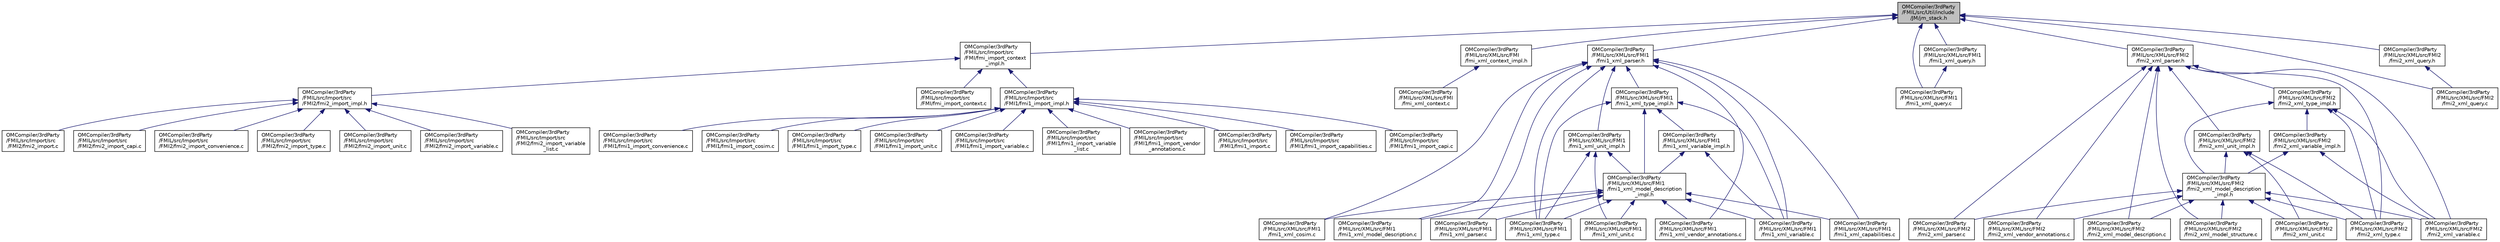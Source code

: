 digraph "OMCompiler/3rdParty/FMIL/src/Util/include/JM/jm_stack.h"
{
  edge [fontname="Helvetica",fontsize="10",labelfontname="Helvetica",labelfontsize="10"];
  node [fontname="Helvetica",fontsize="10",shape=record];
  Node9 [label="OMCompiler/3rdParty\l/FMIL/src/Util/include\l/JM/jm_stack.h",height=0.2,width=0.4,color="black", fillcolor="grey75", style="filled", fontcolor="black"];
  Node9 -> Node10 [dir="back",color="midnightblue",fontsize="10",style="solid",fontname="Helvetica"];
  Node10 [label="OMCompiler/3rdParty\l/FMIL/src/Import/src\l/FMI/fmi_import_context\l_impl.h",height=0.2,width=0.4,color="black", fillcolor="white", style="filled",URL="$d8/d00/fmi__import__context__impl_8h.html"];
  Node10 -> Node11 [dir="back",color="midnightblue",fontsize="10",style="solid",fontname="Helvetica"];
  Node11 [label="OMCompiler/3rdParty\l/FMIL/src/Import/src\l/FMI/fmi_import_context.c",height=0.2,width=0.4,color="black", fillcolor="white", style="filled",URL="$dd/d3b/fmi__import__context_8c.html"];
  Node10 -> Node12 [dir="back",color="midnightblue",fontsize="10",style="solid",fontname="Helvetica"];
  Node12 [label="OMCompiler/3rdParty\l/FMIL/src/Import/src\l/FMI1/fmi1_import_impl.h",height=0.2,width=0.4,color="black", fillcolor="white", style="filled",URL="$d8/d74/fmi1__import__impl_8h.html"];
  Node12 -> Node13 [dir="back",color="midnightblue",fontsize="10",style="solid",fontname="Helvetica"];
  Node13 [label="OMCompiler/3rdParty\l/FMIL/src/Import/src\l/FMI1/fmi1_import.c",height=0.2,width=0.4,color="black", fillcolor="white", style="filled",URL="$da/d13/fmi1__import_8c.html"];
  Node12 -> Node14 [dir="back",color="midnightblue",fontsize="10",style="solid",fontname="Helvetica"];
  Node14 [label="OMCompiler/3rdParty\l/FMIL/src/Import/src\l/FMI1/fmi1_import_capabilities.c",height=0.2,width=0.4,color="black", fillcolor="white", style="filled",URL="$df/d8f/fmi1__import__capabilities_8c.html"];
  Node12 -> Node15 [dir="back",color="midnightblue",fontsize="10",style="solid",fontname="Helvetica"];
  Node15 [label="OMCompiler/3rdParty\l/FMIL/src/Import/src\l/FMI1/fmi1_import_capi.c",height=0.2,width=0.4,color="black", fillcolor="white", style="filled",URL="$d2/ddd/fmi1__import__capi_8c.html"];
  Node12 -> Node16 [dir="back",color="midnightblue",fontsize="10",style="solid",fontname="Helvetica"];
  Node16 [label="OMCompiler/3rdParty\l/FMIL/src/Import/src\l/FMI1/fmi1_import_convenience.c",height=0.2,width=0.4,color="black", fillcolor="white", style="filled",URL="$dc/d11/fmi1__import__convenience_8c.html"];
  Node12 -> Node17 [dir="back",color="midnightblue",fontsize="10",style="solid",fontname="Helvetica"];
  Node17 [label="OMCompiler/3rdParty\l/FMIL/src/Import/src\l/FMI1/fmi1_import_cosim.c",height=0.2,width=0.4,color="black", fillcolor="white", style="filled",URL="$d5/d95/fmi1__import__cosim_8c.html"];
  Node12 -> Node18 [dir="back",color="midnightblue",fontsize="10",style="solid",fontname="Helvetica"];
  Node18 [label="OMCompiler/3rdParty\l/FMIL/src/Import/src\l/FMI1/fmi1_import_type.c",height=0.2,width=0.4,color="black", fillcolor="white", style="filled",URL="$dd/dd9/fmi1__import__type_8c.html"];
  Node12 -> Node19 [dir="back",color="midnightblue",fontsize="10",style="solid",fontname="Helvetica"];
  Node19 [label="OMCompiler/3rdParty\l/FMIL/src/Import/src\l/FMI1/fmi1_import_unit.c",height=0.2,width=0.4,color="black", fillcolor="white", style="filled",URL="$dd/d32/fmi1__import__unit_8c.html"];
  Node12 -> Node20 [dir="back",color="midnightblue",fontsize="10",style="solid",fontname="Helvetica"];
  Node20 [label="OMCompiler/3rdParty\l/FMIL/src/Import/src\l/FMI1/fmi1_import_variable.c",height=0.2,width=0.4,color="black", fillcolor="white", style="filled",URL="$d2/d8e/fmi1__import__variable_8c.html",tooltip="Methods to handle fmi1_import_variable_t. "];
  Node12 -> Node21 [dir="back",color="midnightblue",fontsize="10",style="solid",fontname="Helvetica"];
  Node21 [label="OMCompiler/3rdParty\l/FMIL/src/Import/src\l/FMI1/fmi1_import_variable\l_list.c",height=0.2,width=0.4,color="black", fillcolor="white", style="filled",URL="$d0/d91/fmi1__import__variable__list_8c.html"];
  Node12 -> Node22 [dir="back",color="midnightblue",fontsize="10",style="solid",fontname="Helvetica"];
  Node22 [label="OMCompiler/3rdParty\l/FMIL/src/Import/src\l/FMI1/fmi1_import_vendor\l_annotations.c",height=0.2,width=0.4,color="black", fillcolor="white", style="filled",URL="$db/d4e/fmi1__import__vendor__annotations_8c.html"];
  Node10 -> Node23 [dir="back",color="midnightblue",fontsize="10",style="solid",fontname="Helvetica"];
  Node23 [label="OMCompiler/3rdParty\l/FMIL/src/Import/src\l/FMI2/fmi2_import_impl.h",height=0.2,width=0.4,color="black", fillcolor="white", style="filled",URL="$d2/dd7/fmi2__import__impl_8h.html"];
  Node23 -> Node24 [dir="back",color="midnightblue",fontsize="10",style="solid",fontname="Helvetica"];
  Node24 [label="OMCompiler/3rdParty\l/FMIL/src/Import/src\l/FMI2/fmi2_import.c",height=0.2,width=0.4,color="black", fillcolor="white", style="filled",URL="$d3/df2/fmi2__import_8c.html"];
  Node23 -> Node25 [dir="back",color="midnightblue",fontsize="10",style="solid",fontname="Helvetica"];
  Node25 [label="OMCompiler/3rdParty\l/FMIL/src/Import/src\l/FMI2/fmi2_import_capi.c",height=0.2,width=0.4,color="black", fillcolor="white", style="filled",URL="$d0/de2/fmi2__import__capi_8c.html"];
  Node23 -> Node26 [dir="back",color="midnightblue",fontsize="10",style="solid",fontname="Helvetica"];
  Node26 [label="OMCompiler/3rdParty\l/FMIL/src/Import/src\l/FMI2/fmi2_import_convenience.c",height=0.2,width=0.4,color="black", fillcolor="white", style="filled",URL="$de/d3e/fmi2__import__convenience_8c.html"];
  Node23 -> Node27 [dir="back",color="midnightblue",fontsize="10",style="solid",fontname="Helvetica"];
  Node27 [label="OMCompiler/3rdParty\l/FMIL/src/Import/src\l/FMI2/fmi2_import_type.c",height=0.2,width=0.4,color="black", fillcolor="white", style="filled",URL="$db/d39/fmi2__import__type_8c.html"];
  Node23 -> Node28 [dir="back",color="midnightblue",fontsize="10",style="solid",fontname="Helvetica"];
  Node28 [label="OMCompiler/3rdParty\l/FMIL/src/Import/src\l/FMI2/fmi2_import_unit.c",height=0.2,width=0.4,color="black", fillcolor="white", style="filled",URL="$da/d5e/fmi2__import__unit_8c.html"];
  Node23 -> Node29 [dir="back",color="midnightblue",fontsize="10",style="solid",fontname="Helvetica"];
  Node29 [label="OMCompiler/3rdParty\l/FMIL/src/Import/src\l/FMI2/fmi2_import_variable.c",height=0.2,width=0.4,color="black", fillcolor="white", style="filled",URL="$d7/d5f/fmi2__import__variable_8c.html",tooltip="Methods to handle fmi2_import_variable_t. "];
  Node23 -> Node30 [dir="back",color="midnightblue",fontsize="10",style="solid",fontname="Helvetica"];
  Node30 [label="OMCompiler/3rdParty\l/FMIL/src/Import/src\l/FMI2/fmi2_import_variable\l_list.c",height=0.2,width=0.4,color="black", fillcolor="white", style="filled",URL="$d4/d63/fmi2__import__variable__list_8c.html"];
  Node9 -> Node31 [dir="back",color="midnightblue",fontsize="10",style="solid",fontname="Helvetica"];
  Node31 [label="OMCompiler/3rdParty\l/FMIL/src/XML/src/FMI\l/fmi_xml_context_impl.h",height=0.2,width=0.4,color="black", fillcolor="white", style="filled",URL="$d8/dee/fmi__xml__context__impl_8h.html"];
  Node31 -> Node32 [dir="back",color="midnightblue",fontsize="10",style="solid",fontname="Helvetica"];
  Node32 [label="OMCompiler/3rdParty\l/FMIL/src/XML/src/FMI\l/fmi_xml_context.c",height=0.2,width=0.4,color="black", fillcolor="white", style="filled",URL="$d8/ddf/fmi__xml__context_8c.html"];
  Node9 -> Node33 [dir="back",color="midnightblue",fontsize="10",style="solid",fontname="Helvetica"];
  Node33 [label="OMCompiler/3rdParty\l/FMIL/src/XML/src/FMI1\l/fmi1_xml_parser.h",height=0.2,width=0.4,color="black", fillcolor="white", style="filled",URL="$d2/d7d/fmi1__xml__parser_8h.html"];
  Node33 -> Node34 [dir="back",color="midnightblue",fontsize="10",style="solid",fontname="Helvetica"];
  Node34 [label="OMCompiler/3rdParty\l/FMIL/src/XML/src/FMI1\l/fmi1_xml_capabilities.c",height=0.2,width=0.4,color="black", fillcolor="white", style="filled",URL="$d8/d3b/fmi1__xml__capabilities_8c.html"];
  Node33 -> Node35 [dir="back",color="midnightblue",fontsize="10",style="solid",fontname="Helvetica"];
  Node35 [label="OMCompiler/3rdParty\l/FMIL/src/XML/src/FMI1\l/fmi1_xml_unit_impl.h",height=0.2,width=0.4,color="black", fillcolor="white", style="filled",URL="$dd/d45/fmi1__xml__unit__impl_8h.html"];
  Node35 -> Node36 [dir="back",color="midnightblue",fontsize="10",style="solid",fontname="Helvetica"];
  Node36 [label="OMCompiler/3rdParty\l/FMIL/src/XML/src/FMI1\l/fmi1_xml_model_description\l_impl.h",height=0.2,width=0.4,color="black", fillcolor="white", style="filled",URL="$df/da7/fmi1__xml__model__description__impl_8h.html"];
  Node36 -> Node34 [dir="back",color="midnightblue",fontsize="10",style="solid",fontname="Helvetica"];
  Node36 -> Node37 [dir="back",color="midnightblue",fontsize="10",style="solid",fontname="Helvetica"];
  Node37 [label="OMCompiler/3rdParty\l/FMIL/src/XML/src/FMI1\l/fmi1_xml_cosim.c",height=0.2,width=0.4,color="black", fillcolor="white", style="filled",URL="$db/d5b/fmi1__xml__cosim_8c.html"];
  Node36 -> Node38 [dir="back",color="midnightblue",fontsize="10",style="solid",fontname="Helvetica"];
  Node38 [label="OMCompiler/3rdParty\l/FMIL/src/XML/src/FMI1\l/fmi1_xml_model_description.c",height=0.2,width=0.4,color="black", fillcolor="white", style="filled",URL="$dd/da3/fmi1__xml__model__description_8c.html"];
  Node36 -> Node39 [dir="back",color="midnightblue",fontsize="10",style="solid",fontname="Helvetica"];
  Node39 [label="OMCompiler/3rdParty\l/FMIL/src/XML/src/FMI1\l/fmi1_xml_parser.c",height=0.2,width=0.4,color="black", fillcolor="white", style="filled",URL="$d0/d34/fmi1__xml__parser_8c.html"];
  Node36 -> Node40 [dir="back",color="midnightblue",fontsize="10",style="solid",fontname="Helvetica"];
  Node40 [label="OMCompiler/3rdParty\l/FMIL/src/XML/src/FMI1\l/fmi1_xml_type.c",height=0.2,width=0.4,color="black", fillcolor="white", style="filled",URL="$d2/d37/fmi1__xml__type_8c.html"];
  Node36 -> Node41 [dir="back",color="midnightblue",fontsize="10",style="solid",fontname="Helvetica"];
  Node41 [label="OMCompiler/3rdParty\l/FMIL/src/XML/src/FMI1\l/fmi1_xml_unit.c",height=0.2,width=0.4,color="black", fillcolor="white", style="filled",URL="$da/d8a/fmi1__xml__unit_8c.html"];
  Node36 -> Node42 [dir="back",color="midnightblue",fontsize="10",style="solid",fontname="Helvetica"];
  Node42 [label="OMCompiler/3rdParty\l/FMIL/src/XML/src/FMI1\l/fmi1_xml_variable.c",height=0.2,width=0.4,color="black", fillcolor="white", style="filled",URL="$d9/d42/fmi1__xml__variable_8c.html"];
  Node36 -> Node43 [dir="back",color="midnightblue",fontsize="10",style="solid",fontname="Helvetica"];
  Node43 [label="OMCompiler/3rdParty\l/FMIL/src/XML/src/FMI1\l/fmi1_xml_vendor_annotations.c",height=0.2,width=0.4,color="black", fillcolor="white", style="filled",URL="$de/de6/fmi1__xml__vendor__annotations_8c.html"];
  Node35 -> Node40 [dir="back",color="midnightblue",fontsize="10",style="solid",fontname="Helvetica"];
  Node35 -> Node41 [dir="back",color="midnightblue",fontsize="10",style="solid",fontname="Helvetica"];
  Node33 -> Node44 [dir="back",color="midnightblue",fontsize="10",style="solid",fontname="Helvetica"];
  Node44 [label="OMCompiler/3rdParty\l/FMIL/src/XML/src/FMI1\l/fmi1_xml_type_impl.h",height=0.2,width=0.4,color="black", fillcolor="white", style="filled",URL="$d5/d0a/fmi1__xml__type__impl_8h.html"];
  Node44 -> Node36 [dir="back",color="midnightblue",fontsize="10",style="solid",fontname="Helvetica"];
  Node44 -> Node45 [dir="back",color="midnightblue",fontsize="10",style="solid",fontname="Helvetica"];
  Node45 [label="OMCompiler/3rdParty\l/FMIL/src/XML/src/FMI1\l/fmi1_xml_variable_impl.h",height=0.2,width=0.4,color="black", fillcolor="white", style="filled",URL="$da/d8d/fmi1__xml__variable__impl_8h.html"];
  Node45 -> Node36 [dir="back",color="midnightblue",fontsize="10",style="solid",fontname="Helvetica"];
  Node45 -> Node42 [dir="back",color="midnightblue",fontsize="10",style="solid",fontname="Helvetica"];
  Node44 -> Node40 [dir="back",color="midnightblue",fontsize="10",style="solid",fontname="Helvetica"];
  Node44 -> Node42 [dir="back",color="midnightblue",fontsize="10",style="solid",fontname="Helvetica"];
  Node33 -> Node37 [dir="back",color="midnightblue",fontsize="10",style="solid",fontname="Helvetica"];
  Node33 -> Node38 [dir="back",color="midnightblue",fontsize="10",style="solid",fontname="Helvetica"];
  Node33 -> Node39 [dir="back",color="midnightblue",fontsize="10",style="solid",fontname="Helvetica"];
  Node33 -> Node40 [dir="back",color="midnightblue",fontsize="10",style="solid",fontname="Helvetica"];
  Node33 -> Node42 [dir="back",color="midnightblue",fontsize="10",style="solid",fontname="Helvetica"];
  Node33 -> Node43 [dir="back",color="midnightblue",fontsize="10",style="solid",fontname="Helvetica"];
  Node9 -> Node46 [dir="back",color="midnightblue",fontsize="10",style="solid",fontname="Helvetica"];
  Node46 [label="OMCompiler/3rdParty\l/FMIL/src/XML/src/FMI1\l/fmi1_xml_query.c",height=0.2,width=0.4,color="black", fillcolor="white", style="filled",URL="$d2/dfd/fmi1__xml__query_8c.html"];
  Node9 -> Node47 [dir="back",color="midnightblue",fontsize="10",style="solid",fontname="Helvetica"];
  Node47 [label="OMCompiler/3rdParty\l/FMIL/src/XML/src/FMI1\l/fmi1_xml_query.h",height=0.2,width=0.4,color="black", fillcolor="white", style="filled",URL="$d2/d11/fmi1__xml__query_8h.html"];
  Node47 -> Node46 [dir="back",color="midnightblue",fontsize="10",style="solid",fontname="Helvetica"];
  Node9 -> Node48 [dir="back",color="midnightblue",fontsize="10",style="solid",fontname="Helvetica"];
  Node48 [label="OMCompiler/3rdParty\l/FMIL/src/XML/src/FMI2\l/fmi2_xml_parser.h",height=0.2,width=0.4,color="black", fillcolor="white", style="filled",URL="$d0/de5/fmi2__xml__parser_8h.html"];
  Node48 -> Node49 [dir="back",color="midnightblue",fontsize="10",style="solid",fontname="Helvetica"];
  Node49 [label="OMCompiler/3rdParty\l/FMIL/src/XML/src/FMI2\l/fmi2_xml_unit_impl.h",height=0.2,width=0.4,color="black", fillcolor="white", style="filled",URL="$d5/d64/fmi2__xml__unit__impl_8h.html"];
  Node49 -> Node50 [dir="back",color="midnightblue",fontsize="10",style="solid",fontname="Helvetica"];
  Node50 [label="OMCompiler/3rdParty\l/FMIL/src/XML/src/FMI2\l/fmi2_xml_model_description\l_impl.h",height=0.2,width=0.4,color="black", fillcolor="white", style="filled",URL="$da/d37/fmi2__xml__model__description__impl_8h.html"];
  Node50 -> Node51 [dir="back",color="midnightblue",fontsize="10",style="solid",fontname="Helvetica"];
  Node51 [label="OMCompiler/3rdParty\l/FMIL/src/XML/src/FMI2\l/fmi2_xml_model_description.c",height=0.2,width=0.4,color="black", fillcolor="white", style="filled",URL="$dc/d54/fmi2__xml__model__description_8c.html"];
  Node50 -> Node52 [dir="back",color="midnightblue",fontsize="10",style="solid",fontname="Helvetica"];
  Node52 [label="OMCompiler/3rdParty\l/FMIL/src/XML/src/FMI2\l/fmi2_xml_model_structure.c",height=0.2,width=0.4,color="black", fillcolor="white", style="filled",URL="$d4/d3e/fmi2__xml__model__structure_8c.html",tooltip="Implementation for the model structure interface. "];
  Node50 -> Node53 [dir="back",color="midnightblue",fontsize="10",style="solid",fontname="Helvetica"];
  Node53 [label="OMCompiler/3rdParty\l/FMIL/src/XML/src/FMI2\l/fmi2_xml_parser.c",height=0.2,width=0.4,color="black", fillcolor="white", style="filled",URL="$d0/d8b/fmi2__xml__parser_8c.html"];
  Node50 -> Node54 [dir="back",color="midnightblue",fontsize="10",style="solid",fontname="Helvetica"];
  Node54 [label="OMCompiler/3rdParty\l/FMIL/src/XML/src/FMI2\l/fmi2_xml_type.c",height=0.2,width=0.4,color="black", fillcolor="white", style="filled",URL="$dd/d01/fmi2__xml__type_8c.html"];
  Node50 -> Node55 [dir="back",color="midnightblue",fontsize="10",style="solid",fontname="Helvetica"];
  Node55 [label="OMCompiler/3rdParty\l/FMIL/src/XML/src/FMI2\l/fmi2_xml_unit.c",height=0.2,width=0.4,color="black", fillcolor="white", style="filled",URL="$df/dae/fmi2__xml__unit_8c.html"];
  Node50 -> Node56 [dir="back",color="midnightblue",fontsize="10",style="solid",fontname="Helvetica"];
  Node56 [label="OMCompiler/3rdParty\l/FMIL/src/XML/src/FMI2\l/fmi2_xml_variable.c",height=0.2,width=0.4,color="black", fillcolor="white", style="filled",URL="$d9/d01/fmi2__xml__variable_8c.html"];
  Node50 -> Node57 [dir="back",color="midnightblue",fontsize="10",style="solid",fontname="Helvetica"];
  Node57 [label="OMCompiler/3rdParty\l/FMIL/src/XML/src/FMI2\l/fmi2_xml_vendor_annotations.c",height=0.2,width=0.4,color="black", fillcolor="white", style="filled",URL="$dc/dd0/fmi2__xml__vendor__annotations_8c.html"];
  Node49 -> Node54 [dir="back",color="midnightblue",fontsize="10",style="solid",fontname="Helvetica"];
  Node49 -> Node55 [dir="back",color="midnightblue",fontsize="10",style="solid",fontname="Helvetica"];
  Node48 -> Node58 [dir="back",color="midnightblue",fontsize="10",style="solid",fontname="Helvetica"];
  Node58 [label="OMCompiler/3rdParty\l/FMIL/src/XML/src/FMI2\l/fmi2_xml_type_impl.h",height=0.2,width=0.4,color="black", fillcolor="white", style="filled",URL="$df/da3/fmi2__xml__type__impl_8h.html"];
  Node58 -> Node50 [dir="back",color="midnightblue",fontsize="10",style="solid",fontname="Helvetica"];
  Node58 -> Node59 [dir="back",color="midnightblue",fontsize="10",style="solid",fontname="Helvetica"];
  Node59 [label="OMCompiler/3rdParty\l/FMIL/src/XML/src/FMI2\l/fmi2_xml_variable_impl.h",height=0.2,width=0.4,color="black", fillcolor="white", style="filled",URL="$d4/d3d/fmi2__xml__variable__impl_8h.html"];
  Node59 -> Node50 [dir="back",color="midnightblue",fontsize="10",style="solid",fontname="Helvetica"];
  Node59 -> Node56 [dir="back",color="midnightblue",fontsize="10",style="solid",fontname="Helvetica"];
  Node58 -> Node54 [dir="back",color="midnightblue",fontsize="10",style="solid",fontname="Helvetica"];
  Node58 -> Node56 [dir="back",color="midnightblue",fontsize="10",style="solid",fontname="Helvetica"];
  Node48 -> Node51 [dir="back",color="midnightblue",fontsize="10",style="solid",fontname="Helvetica"];
  Node48 -> Node52 [dir="back",color="midnightblue",fontsize="10",style="solid",fontname="Helvetica"];
  Node48 -> Node53 [dir="back",color="midnightblue",fontsize="10",style="solid",fontname="Helvetica"];
  Node48 -> Node54 [dir="back",color="midnightblue",fontsize="10",style="solid",fontname="Helvetica"];
  Node48 -> Node56 [dir="back",color="midnightblue",fontsize="10",style="solid",fontname="Helvetica"];
  Node48 -> Node57 [dir="back",color="midnightblue",fontsize="10",style="solid",fontname="Helvetica"];
  Node9 -> Node60 [dir="back",color="midnightblue",fontsize="10",style="solid",fontname="Helvetica"];
  Node60 [label="OMCompiler/3rdParty\l/FMIL/src/XML/src/FMI2\l/fmi2_xml_query.c",height=0.2,width=0.4,color="black", fillcolor="white", style="filled",URL="$d9/d3b/fmi2__xml__query_8c.html"];
  Node9 -> Node61 [dir="back",color="midnightblue",fontsize="10",style="solid",fontname="Helvetica"];
  Node61 [label="OMCompiler/3rdParty\l/FMIL/src/XML/src/FMI2\l/fmi2_xml_query.h",height=0.2,width=0.4,color="black", fillcolor="white", style="filled",URL="$da/d1c/fmi2__xml__query_8h.html"];
  Node61 -> Node60 [dir="back",color="midnightblue",fontsize="10",style="solid",fontname="Helvetica"];
}
